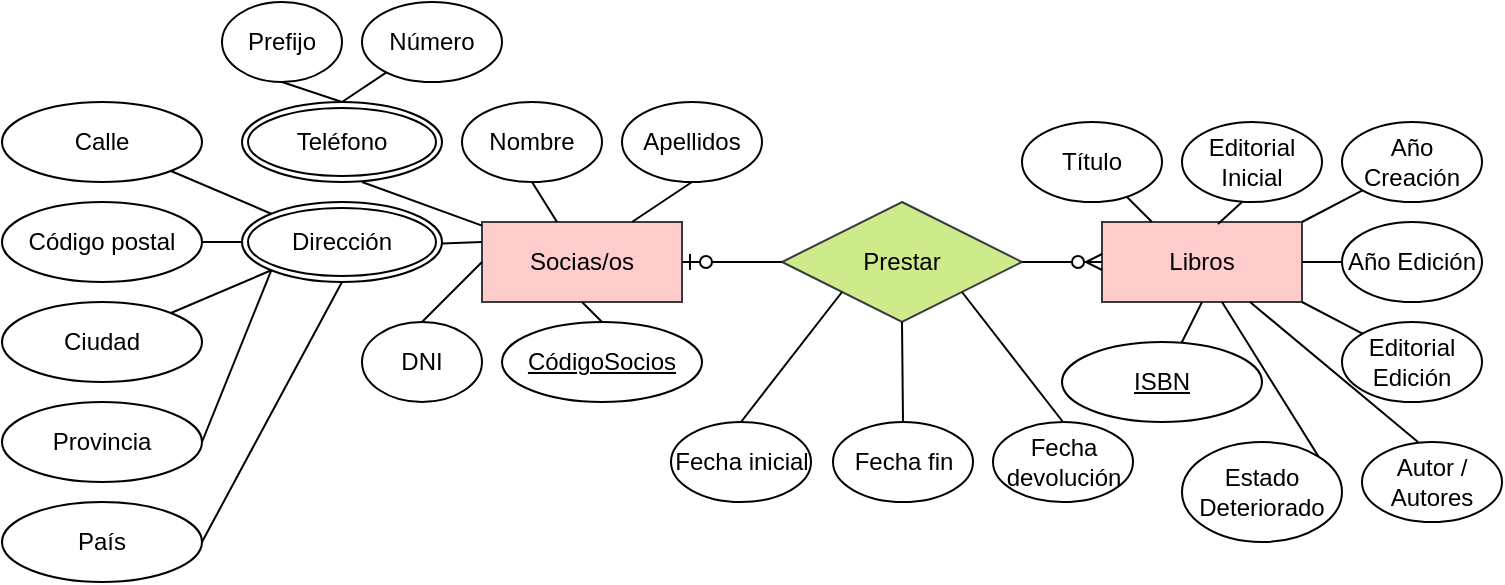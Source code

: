 <mxfile version="14.7.0" type="device"><diagram id="PkjoIu-fg4gfx64smaWJ" name="Page-1"><mxGraphModel dx="786" dy="422" grid="1" gridSize="10" guides="1" tooltips="1" connect="1" arrows="1" fold="1" page="1" pageScale="1" pageWidth="827" pageHeight="1169" math="0" shadow="0"><root><mxCell id="0"/><mxCell id="1" parent="0"/><mxCell id="cCmnmLt3aLhXC3DxUWEb-1" value="Socias/os" style="whiteSpace=wrap;html=1;align=center;fillColor=#ffcccc;strokeColor=#36393d;" vertex="1" parent="1"><mxGeometry x="270" y="230" width="100" height="40" as="geometry"/></mxCell><mxCell id="cCmnmLt3aLhXC3DxUWEb-2" value="CódigoSocios" style="ellipse;whiteSpace=wrap;html=1;align=center;fontStyle=4;" vertex="1" parent="1"><mxGeometry x="280" y="280" width="100" height="40" as="geometry"/></mxCell><mxCell id="cCmnmLt3aLhXC3DxUWEb-3" value="DNI" style="ellipse;whiteSpace=wrap;html=1;align=center;" vertex="1" parent="1"><mxGeometry x="210" y="280" width="60" height="40" as="geometry"/></mxCell><mxCell id="cCmnmLt3aLhXC3DxUWEb-6" value="Nombre" style="ellipse;whiteSpace=wrap;html=1;align=center;" vertex="1" parent="1"><mxGeometry x="260" y="170" width="70" height="40" as="geometry"/></mxCell><mxCell id="cCmnmLt3aLhXC3DxUWEb-7" value="Apellidos" style="ellipse;whiteSpace=wrap;html=1;align=center;" vertex="1" parent="1"><mxGeometry x="340" y="170" width="70" height="40" as="geometry"/></mxCell><mxCell id="cCmnmLt3aLhXC3DxUWEb-8" value="Dirección" style="ellipse;shape=doubleEllipse;margin=3;whiteSpace=wrap;html=1;align=center;" vertex="1" parent="1"><mxGeometry x="150" y="220" width="100" height="40" as="geometry"/></mxCell><mxCell id="cCmnmLt3aLhXC3DxUWEb-9" value="Teléfono" style="ellipse;shape=doubleEllipse;margin=3;whiteSpace=wrap;html=1;align=center;" vertex="1" parent="1"><mxGeometry x="150" y="170" width="100" height="40" as="geometry"/></mxCell><mxCell id="cCmnmLt3aLhXC3DxUWEb-11" value="Calle" style="ellipse;whiteSpace=wrap;html=1;align=center;" vertex="1" parent="1"><mxGeometry x="30" y="170" width="100" height="40" as="geometry"/></mxCell><mxCell id="cCmnmLt3aLhXC3DxUWEb-12" value="Código postal" style="ellipse;whiteSpace=wrap;html=1;align=center;" vertex="1" parent="1"><mxGeometry x="30" y="220" width="100" height="40" as="geometry"/></mxCell><mxCell id="cCmnmLt3aLhXC3DxUWEb-13" value="Ciudad" style="ellipse;whiteSpace=wrap;html=1;align=center;" vertex="1" parent="1"><mxGeometry x="30" y="270" width="100" height="40" as="geometry"/></mxCell><mxCell id="cCmnmLt3aLhXC3DxUWEb-14" value="Provincia" style="ellipse;whiteSpace=wrap;html=1;align=center;" vertex="1" parent="1"><mxGeometry x="30" y="320" width="100" height="40" as="geometry"/></mxCell><mxCell id="cCmnmLt3aLhXC3DxUWEb-15" value="País" style="ellipse;whiteSpace=wrap;html=1;align=center;" vertex="1" parent="1"><mxGeometry x="30" y="370" width="100" height="40" as="geometry"/></mxCell><mxCell id="cCmnmLt3aLhXC3DxUWEb-16" value="Número" style="ellipse;whiteSpace=wrap;html=1;align=center;" vertex="1" parent="1"><mxGeometry x="210" y="120" width="70" height="40" as="geometry"/></mxCell><mxCell id="cCmnmLt3aLhXC3DxUWEb-17" value="Prefijo" style="ellipse;whiteSpace=wrap;html=1;align=center;" vertex="1" parent="1"><mxGeometry x="140" y="120" width="60" height="40" as="geometry"/></mxCell><mxCell id="cCmnmLt3aLhXC3DxUWEb-19" value="" style="endArrow=none;html=1;rounded=0;entryX=0.5;entryY=0;entryDx=0;entryDy=0;exitX=0.5;exitY=1;exitDx=0;exitDy=0;" edge="1" parent="1" source="cCmnmLt3aLhXC3DxUWEb-1" target="cCmnmLt3aLhXC3DxUWEb-2"><mxGeometry relative="1" as="geometry"><mxPoint x="210" y="260" as="sourcePoint"/><mxPoint x="370" y="260" as="targetPoint"/></mxGeometry></mxCell><mxCell id="cCmnmLt3aLhXC3DxUWEb-20" value="" style="endArrow=none;html=1;rounded=0;exitX=0.5;exitY=0;exitDx=0;exitDy=0;entryX=0;entryY=0.5;entryDx=0;entryDy=0;" edge="1" parent="1" source="cCmnmLt3aLhXC3DxUWEb-3" target="cCmnmLt3aLhXC3DxUWEb-1"><mxGeometry relative="1" as="geometry"><mxPoint x="210" y="260" as="sourcePoint"/><mxPoint x="370" y="260" as="targetPoint"/></mxGeometry></mxCell><mxCell id="cCmnmLt3aLhXC3DxUWEb-21" value="" style="endArrow=none;html=1;rounded=0;exitX=0;exitY=0.25;exitDx=0;exitDy=0;" edge="1" parent="1" source="cCmnmLt3aLhXC3DxUWEb-1" target="cCmnmLt3aLhXC3DxUWEb-8"><mxGeometry relative="1" as="geometry"><mxPoint x="250" y="290" as="sourcePoint"/><mxPoint x="280" y="260" as="targetPoint"/></mxGeometry></mxCell><mxCell id="cCmnmLt3aLhXC3DxUWEb-22" value="" style="endArrow=none;html=1;rounded=0;entryX=0;entryY=0;entryDx=0;entryDy=0;" edge="1" parent="1" source="cCmnmLt3aLhXC3DxUWEb-11" target="cCmnmLt3aLhXC3DxUWEb-8"><mxGeometry relative="1" as="geometry"><mxPoint x="260" y="300" as="sourcePoint"/><mxPoint x="290" y="270" as="targetPoint"/></mxGeometry></mxCell><mxCell id="cCmnmLt3aLhXC3DxUWEb-23" value="" style="endArrow=none;html=1;rounded=0;entryX=1;entryY=0.5;entryDx=0;entryDy=0;" edge="1" parent="1" source="cCmnmLt3aLhXC3DxUWEb-8" target="cCmnmLt3aLhXC3DxUWEb-12"><mxGeometry relative="1" as="geometry"><mxPoint x="270" y="310" as="sourcePoint"/><mxPoint x="300" y="280" as="targetPoint"/></mxGeometry></mxCell><mxCell id="cCmnmLt3aLhXC3DxUWEb-24" value="" style="endArrow=none;html=1;rounded=0;entryX=0;entryY=1;entryDx=0;entryDy=0;" edge="1" parent="1" source="cCmnmLt3aLhXC3DxUWEb-13" target="cCmnmLt3aLhXC3DxUWEb-8"><mxGeometry relative="1" as="geometry"><mxPoint x="280" y="320" as="sourcePoint"/><mxPoint x="310" y="290" as="targetPoint"/></mxGeometry></mxCell><mxCell id="cCmnmLt3aLhXC3DxUWEb-25" value="" style="endArrow=none;html=1;rounded=0;exitX=1;exitY=0.5;exitDx=0;exitDy=0;entryX=0;entryY=1;entryDx=0;entryDy=0;" edge="1" parent="1" source="cCmnmLt3aLhXC3DxUWEb-14" target="cCmnmLt3aLhXC3DxUWEb-8"><mxGeometry relative="1" as="geometry"><mxPoint x="124.627" y="285.572" as="sourcePoint"/><mxPoint x="170" y="264" as="targetPoint"/></mxGeometry></mxCell><mxCell id="cCmnmLt3aLhXC3DxUWEb-26" value="" style="endArrow=none;html=1;rounded=0;entryX=0.5;entryY=1;entryDx=0;entryDy=0;exitX=1;exitY=0.5;exitDx=0;exitDy=0;" edge="1" parent="1" source="cCmnmLt3aLhXC3DxUWEb-15" target="cCmnmLt3aLhXC3DxUWEb-8"><mxGeometry relative="1" as="geometry"><mxPoint x="134.627" y="295.572" as="sourcePoint"/><mxPoint x="184.645" y="274.142" as="targetPoint"/></mxGeometry></mxCell><mxCell id="cCmnmLt3aLhXC3DxUWEb-27" value="" style="endArrow=none;html=1;rounded=0;" edge="1" parent="1" source="cCmnmLt3aLhXC3DxUWEb-1"><mxGeometry relative="1" as="geometry"><mxPoint x="144.627" y="305.572" as="sourcePoint"/><mxPoint x="210" y="210" as="targetPoint"/></mxGeometry></mxCell><mxCell id="cCmnmLt3aLhXC3DxUWEb-28" value="" style="endArrow=none;html=1;rounded=0;entryX=0.5;entryY=1;entryDx=0;entryDy=0;exitX=0.5;exitY=0;exitDx=0;exitDy=0;" edge="1" parent="1" source="cCmnmLt3aLhXC3DxUWEb-9" target="cCmnmLt3aLhXC3DxUWEb-17"><mxGeometry relative="1" as="geometry"><mxPoint x="154.627" y="315.572" as="sourcePoint"/><mxPoint x="204.645" y="294.142" as="targetPoint"/></mxGeometry></mxCell><mxCell id="cCmnmLt3aLhXC3DxUWEb-29" value="" style="endArrow=none;html=1;rounded=0;exitX=0.5;exitY=0;exitDx=0;exitDy=0;" edge="1" parent="1" source="cCmnmLt3aLhXC3DxUWEb-9" target="cCmnmLt3aLhXC3DxUWEb-16"><mxGeometry relative="1" as="geometry"><mxPoint x="164.627" y="325.572" as="sourcePoint"/><mxPoint x="214.645" y="304.142" as="targetPoint"/></mxGeometry></mxCell><mxCell id="cCmnmLt3aLhXC3DxUWEb-30" value="" style="endArrow=none;html=1;rounded=0;exitX=0.5;exitY=1;exitDx=0;exitDy=0;" edge="1" parent="1" source="cCmnmLt3aLhXC3DxUWEb-6" target="cCmnmLt3aLhXC3DxUWEb-1"><mxGeometry relative="1" as="geometry"><mxPoint x="174.627" y="335.572" as="sourcePoint"/><mxPoint x="224.645" y="314.142" as="targetPoint"/></mxGeometry></mxCell><mxCell id="cCmnmLt3aLhXC3DxUWEb-31" value="" style="endArrow=none;html=1;rounded=0;entryX=0.5;entryY=1;entryDx=0;entryDy=0;exitX=0.75;exitY=0;exitDx=0;exitDy=0;" edge="1" parent="1" source="cCmnmLt3aLhXC3DxUWEb-1" target="cCmnmLt3aLhXC3DxUWEb-7"><mxGeometry relative="1" as="geometry"><mxPoint x="184.627" y="345.572" as="sourcePoint"/><mxPoint x="234.645" y="324.142" as="targetPoint"/></mxGeometry></mxCell><mxCell id="cCmnmLt3aLhXC3DxUWEb-32" value="Libros" style="whiteSpace=wrap;html=1;align=center;fillColor=#ffcccc;strokeColor=#36393d;" vertex="1" parent="1"><mxGeometry x="580" y="230" width="100" height="40" as="geometry"/></mxCell><mxCell id="cCmnmLt3aLhXC3DxUWEb-33" value="Prestar" style="shape=rhombus;perimeter=rhombusPerimeter;whiteSpace=wrap;html=1;align=center;fillColor=#cdeb8b;strokeColor=#36393d;" vertex="1" parent="1"><mxGeometry x="420" y="220" width="120" height="60" as="geometry"/></mxCell><mxCell id="cCmnmLt3aLhXC3DxUWEb-34" value="" style="edgeStyle=entityRelationEdgeStyle;fontSize=12;html=1;endArrow=ERzeroToOne;endFill=1;exitX=0;exitY=0.5;exitDx=0;exitDy=0;entryX=1;entryY=0.5;entryDx=0;entryDy=0;" edge="1" parent="1" source="cCmnmLt3aLhXC3DxUWEb-33" target="cCmnmLt3aLhXC3DxUWEb-1"><mxGeometry width="100" height="100" relative="1" as="geometry"><mxPoint x="260" y="330" as="sourcePoint"/><mxPoint x="360" y="230" as="targetPoint"/></mxGeometry></mxCell><mxCell id="cCmnmLt3aLhXC3DxUWEb-35" value="" style="edgeStyle=entityRelationEdgeStyle;fontSize=12;html=1;endArrow=ERzeroToMany;endFill=1;exitX=1;exitY=0.5;exitDx=0;exitDy=0;" edge="1" parent="1" source="cCmnmLt3aLhXC3DxUWEb-33"><mxGeometry width="100" height="100" relative="1" as="geometry"><mxPoint x="530" y="350" as="sourcePoint"/><mxPoint x="580" y="250" as="targetPoint"/></mxGeometry></mxCell><mxCell id="cCmnmLt3aLhXC3DxUWEb-36" value="Título" style="ellipse;whiteSpace=wrap;html=1;align=center;" vertex="1" parent="1"><mxGeometry x="540" y="180" width="70" height="40" as="geometry"/></mxCell><mxCell id="cCmnmLt3aLhXC3DxUWEb-37" value="Editorial&lt;br&gt;Inicial" style="ellipse;whiteSpace=wrap;html=1;align=center;" vertex="1" parent="1"><mxGeometry x="620" y="180" width="70" height="40" as="geometry"/></mxCell><mxCell id="cCmnmLt3aLhXC3DxUWEb-38" value="Año Creación" style="ellipse;whiteSpace=wrap;html=1;align=center;" vertex="1" parent="1"><mxGeometry x="700" y="180" width="70" height="40" as="geometry"/></mxCell><mxCell id="cCmnmLt3aLhXC3DxUWEb-39" value="Año Edición" style="ellipse;whiteSpace=wrap;html=1;align=center;" vertex="1" parent="1"><mxGeometry x="700" y="230" width="70" height="40" as="geometry"/></mxCell><mxCell id="cCmnmLt3aLhXC3DxUWEb-40" value="Editorial Edición" style="ellipse;whiteSpace=wrap;html=1;align=center;" vertex="1" parent="1"><mxGeometry x="700" y="280" width="70" height="40" as="geometry"/></mxCell><mxCell id="cCmnmLt3aLhXC3DxUWEb-41" value="ISBN" style="ellipse;whiteSpace=wrap;html=1;align=center;fontStyle=4;" vertex="1" parent="1"><mxGeometry x="560" y="290" width="100" height="40" as="geometry"/></mxCell><mxCell id="cCmnmLt3aLhXC3DxUWEb-42" value="Autor / Autores" style="ellipse;whiteSpace=wrap;html=1;align=center;" vertex="1" parent="1"><mxGeometry x="710" y="340" width="70" height="40" as="geometry"/></mxCell><mxCell id="cCmnmLt3aLhXC3DxUWEb-43" value="Estado Deteriorado" style="ellipse;whiteSpace=wrap;html=1;align=center;" vertex="1" parent="1"><mxGeometry x="620" y="340" width="80" height="50" as="geometry"/></mxCell><mxCell id="cCmnmLt3aLhXC3DxUWEb-45" value="Fecha inicial" style="ellipse;whiteSpace=wrap;html=1;align=center;" vertex="1" parent="1"><mxGeometry x="364.5" y="330" width="70" height="40" as="geometry"/></mxCell><mxCell id="cCmnmLt3aLhXC3DxUWEb-46" value="Fecha fin" style="ellipse;whiteSpace=wrap;html=1;align=center;" vertex="1" parent="1"><mxGeometry x="445.5" y="330" width="70" height="40" as="geometry"/></mxCell><mxCell id="cCmnmLt3aLhXC3DxUWEb-47" value="Fecha devolución" style="ellipse;whiteSpace=wrap;html=1;align=center;" vertex="1" parent="1"><mxGeometry x="525.5" y="330" width="70" height="40" as="geometry"/></mxCell><mxCell id="cCmnmLt3aLhXC3DxUWEb-49" value="" style="endArrow=none;html=1;rounded=0;exitX=0.5;exitY=0;exitDx=0;exitDy=0;entryX=0;entryY=1;entryDx=0;entryDy=0;" edge="1" parent="1" source="cCmnmLt3aLhXC3DxUWEb-45" target="cCmnmLt3aLhXC3DxUWEb-33"><mxGeometry relative="1" as="geometry"><mxPoint x="380" y="340" as="sourcePoint"/><mxPoint x="455.251" y="324.142" as="targetPoint"/></mxGeometry></mxCell><mxCell id="cCmnmLt3aLhXC3DxUWEb-50" value="" style="endArrow=none;html=1;rounded=0;entryX=0.5;entryY=1;entryDx=0;entryDy=0;exitX=0.5;exitY=0;exitDx=0;exitDy=0;" edge="1" parent="1" source="cCmnmLt3aLhXC3DxUWEb-46" target="cCmnmLt3aLhXC3DxUWEb-33"><mxGeometry relative="1" as="geometry"><mxPoint x="365" y="250" as="sourcePoint"/><mxPoint x="480" y="330" as="targetPoint"/></mxGeometry></mxCell><mxCell id="cCmnmLt3aLhXC3DxUWEb-51" value="" style="endArrow=none;html=1;rounded=0;entryX=0.5;entryY=0;entryDx=0;entryDy=0;exitX=1;exitY=1;exitDx=0;exitDy=0;" edge="1" parent="1" source="cCmnmLt3aLhXC3DxUWEb-33" target="cCmnmLt3aLhXC3DxUWEb-47"><mxGeometry relative="1" as="geometry"><mxPoint x="504.749" y="324.142" as="sourcePoint"/><mxPoint x="405" y="240" as="targetPoint"/></mxGeometry></mxCell><mxCell id="cCmnmLt3aLhXC3DxUWEb-52" value="" style="endArrow=none;html=1;rounded=0;entryX=0.25;entryY=0;entryDx=0;entryDy=0;" edge="1" parent="1" source="cCmnmLt3aLhXC3DxUWEb-36" target="cCmnmLt3aLhXC3DxUWEb-32"><mxGeometry relative="1" as="geometry"><mxPoint x="430" y="280" as="sourcePoint"/><mxPoint x="590" y="280" as="targetPoint"/></mxGeometry></mxCell><mxCell id="cCmnmLt3aLhXC3DxUWEb-53" value="" style="endArrow=none;html=1;rounded=0;exitX=0.58;exitY=0.025;exitDx=0;exitDy=0;exitPerimeter=0;" edge="1" parent="1" source="cCmnmLt3aLhXC3DxUWEb-32"><mxGeometry relative="1" as="geometry"><mxPoint x="602.365" y="227.365" as="sourcePoint"/><mxPoint x="650" y="220" as="targetPoint"/></mxGeometry></mxCell><mxCell id="cCmnmLt3aLhXC3DxUWEb-54" value="" style="endArrow=none;html=1;rounded=0;entryX=1;entryY=0;entryDx=0;entryDy=0;exitX=0;exitY=1;exitDx=0;exitDy=0;" edge="1" parent="1" source="cCmnmLt3aLhXC3DxUWEb-38" target="cCmnmLt3aLhXC3DxUWEb-32"><mxGeometry relative="1" as="geometry"><mxPoint x="612.365" y="237.365" as="sourcePoint"/><mxPoint x="625" y="250" as="targetPoint"/></mxGeometry></mxCell><mxCell id="cCmnmLt3aLhXC3DxUWEb-55" value="" style="endArrow=none;html=1;rounded=0;entryX=0;entryY=0.5;entryDx=0;entryDy=0;" edge="1" parent="1" target="cCmnmLt3aLhXC3DxUWEb-39"><mxGeometry relative="1" as="geometry"><mxPoint x="680" y="250" as="sourcePoint"/><mxPoint x="635" y="260" as="targetPoint"/></mxGeometry></mxCell><mxCell id="cCmnmLt3aLhXC3DxUWEb-56" value="" style="endArrow=none;html=1;rounded=0;entryX=0;entryY=0;entryDx=0;entryDy=0;exitX=1;exitY=1;exitDx=0;exitDy=0;" edge="1" parent="1" source="cCmnmLt3aLhXC3DxUWEb-32" target="cCmnmLt3aLhXC3DxUWEb-40"><mxGeometry relative="1" as="geometry"><mxPoint x="632.365" y="257.365" as="sourcePoint"/><mxPoint x="645" y="270" as="targetPoint"/></mxGeometry></mxCell><mxCell id="cCmnmLt3aLhXC3DxUWEb-57" value="" style="endArrow=none;html=1;rounded=0;exitX=0.5;exitY=1;exitDx=0;exitDy=0;" edge="1" parent="1" source="cCmnmLt3aLhXC3DxUWEb-32" target="cCmnmLt3aLhXC3DxUWEb-41"><mxGeometry relative="1" as="geometry"><mxPoint x="642.365" y="267.365" as="sourcePoint"/><mxPoint x="655" y="280" as="targetPoint"/></mxGeometry></mxCell><mxCell id="cCmnmLt3aLhXC3DxUWEb-58" value="" style="endArrow=none;html=1;rounded=0;entryX=0.4;entryY=0;entryDx=0;entryDy=0;entryPerimeter=0;" edge="1" parent="1" source="cCmnmLt3aLhXC3DxUWEb-32" target="cCmnmLt3aLhXC3DxUWEb-42"><mxGeometry relative="1" as="geometry"><mxPoint x="690" y="280" as="sourcePoint"/><mxPoint x="720.251" y="295.858" as="targetPoint"/></mxGeometry></mxCell><mxCell id="cCmnmLt3aLhXC3DxUWEb-59" value="" style="endArrow=none;html=1;rounded=0;entryX=1;entryY=0;entryDx=0;entryDy=0;exitX=0.6;exitY=1;exitDx=0;exitDy=0;exitPerimeter=0;" edge="1" parent="1" source="cCmnmLt3aLhXC3DxUWEb-32" target="cCmnmLt3aLhXC3DxUWEb-43"><mxGeometry relative="1" as="geometry"><mxPoint x="700" y="290" as="sourcePoint"/><mxPoint x="730.251" y="305.858" as="targetPoint"/></mxGeometry></mxCell></root></mxGraphModel></diagram></mxfile>